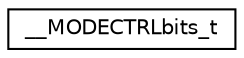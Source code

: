 digraph "Graphical Class Hierarchy"
{
  edge [fontname="Helvetica",fontsize="10",labelfontname="Helvetica",labelfontsize="10"];
  node [fontname="Helvetica",fontsize="10",shape=record];
  rankdir="LR";
  Node1 [label="__MODECTRLbits_t",height=0.2,width=0.4,color="black", fillcolor="white", style="filled",URL="$union_____m_o_d_e_c_t_r_lbits__t.html"];
}
